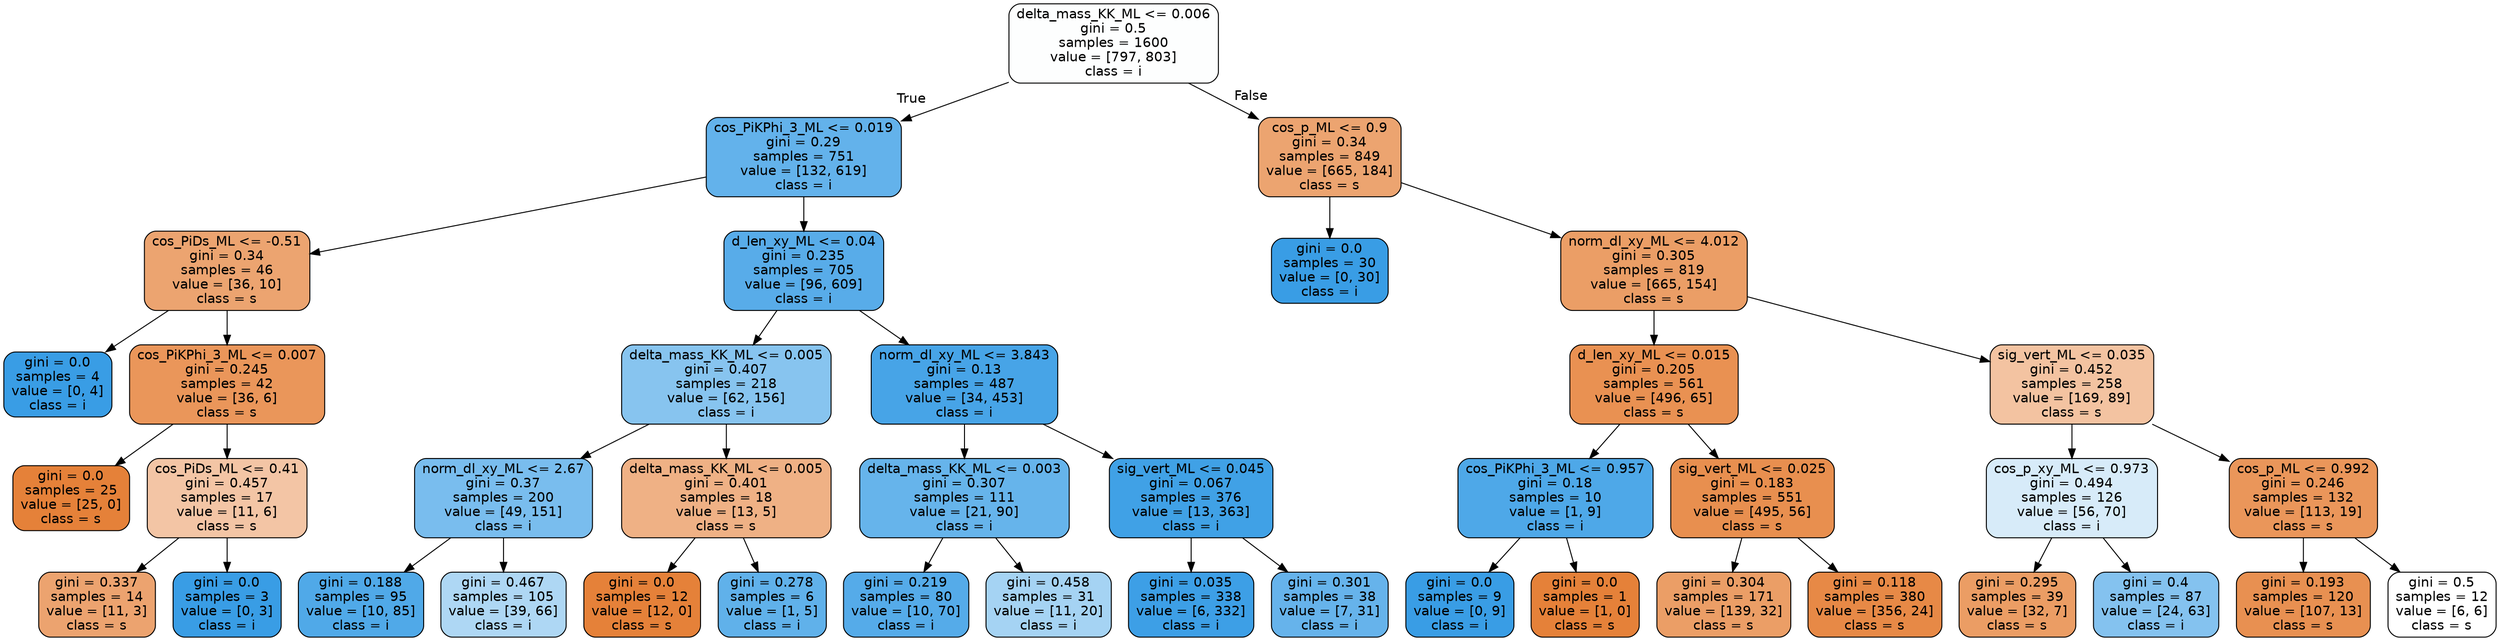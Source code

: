 digraph Tree {
node [shape=box, style="filled, rounded", color="black", fontname=helvetica] ;
edge [fontname=helvetica] ;
0 [label="delta_mass_KK_ML <= 0.006\ngini = 0.5\nsamples = 1600\nvalue = [797, 803]\nclass = i", fillcolor="#399de502"] ;
1 [label="cos_PiKPhi_3_ML <= 0.019\ngini = 0.29\nsamples = 751\nvalue = [132, 619]\nclass = i", fillcolor="#399de5c9"] ;
0 -> 1 [labeldistance=2.5, labelangle=45, headlabel="True"] ;
2 [label="cos_PiDs_ML <= -0.51\ngini = 0.34\nsamples = 46\nvalue = [36, 10]\nclass = s", fillcolor="#e58139b8"] ;
1 -> 2 ;
3 [label="gini = 0.0\nsamples = 4\nvalue = [0, 4]\nclass = i", fillcolor="#399de5ff"] ;
2 -> 3 ;
4 [label="cos_PiKPhi_3_ML <= 0.007\ngini = 0.245\nsamples = 42\nvalue = [36, 6]\nclass = s", fillcolor="#e58139d4"] ;
2 -> 4 ;
5 [label="gini = 0.0\nsamples = 25\nvalue = [25, 0]\nclass = s", fillcolor="#e58139ff"] ;
4 -> 5 ;
6 [label="cos_PiDs_ML <= 0.41\ngini = 0.457\nsamples = 17\nvalue = [11, 6]\nclass = s", fillcolor="#e5813974"] ;
4 -> 6 ;
7 [label="gini = 0.337\nsamples = 14\nvalue = [11, 3]\nclass = s", fillcolor="#e58139b9"] ;
6 -> 7 ;
8 [label="gini = 0.0\nsamples = 3\nvalue = [0, 3]\nclass = i", fillcolor="#399de5ff"] ;
6 -> 8 ;
9 [label="d_len_xy_ML <= 0.04\ngini = 0.235\nsamples = 705\nvalue = [96, 609]\nclass = i", fillcolor="#399de5d7"] ;
1 -> 9 ;
10 [label="delta_mass_KK_ML <= 0.005\ngini = 0.407\nsamples = 218\nvalue = [62, 156]\nclass = i", fillcolor="#399de59a"] ;
9 -> 10 ;
11 [label="norm_dl_xy_ML <= 2.67\ngini = 0.37\nsamples = 200\nvalue = [49, 151]\nclass = i", fillcolor="#399de5ac"] ;
10 -> 11 ;
12 [label="gini = 0.188\nsamples = 95\nvalue = [10, 85]\nclass = i", fillcolor="#399de5e1"] ;
11 -> 12 ;
13 [label="gini = 0.467\nsamples = 105\nvalue = [39, 66]\nclass = i", fillcolor="#399de568"] ;
11 -> 13 ;
14 [label="delta_mass_KK_ML <= 0.005\ngini = 0.401\nsamples = 18\nvalue = [13, 5]\nclass = s", fillcolor="#e581399d"] ;
10 -> 14 ;
15 [label="gini = 0.0\nsamples = 12\nvalue = [12, 0]\nclass = s", fillcolor="#e58139ff"] ;
14 -> 15 ;
16 [label="gini = 0.278\nsamples = 6\nvalue = [1, 5]\nclass = i", fillcolor="#399de5cc"] ;
14 -> 16 ;
17 [label="norm_dl_xy_ML <= 3.843\ngini = 0.13\nsamples = 487\nvalue = [34, 453]\nclass = i", fillcolor="#399de5ec"] ;
9 -> 17 ;
18 [label="delta_mass_KK_ML <= 0.003\ngini = 0.307\nsamples = 111\nvalue = [21, 90]\nclass = i", fillcolor="#399de5c4"] ;
17 -> 18 ;
19 [label="gini = 0.219\nsamples = 80\nvalue = [10, 70]\nclass = i", fillcolor="#399de5db"] ;
18 -> 19 ;
20 [label="gini = 0.458\nsamples = 31\nvalue = [11, 20]\nclass = i", fillcolor="#399de573"] ;
18 -> 20 ;
21 [label="sig_vert_ML <= 0.045\ngini = 0.067\nsamples = 376\nvalue = [13, 363]\nclass = i", fillcolor="#399de5f6"] ;
17 -> 21 ;
22 [label="gini = 0.035\nsamples = 338\nvalue = [6, 332]\nclass = i", fillcolor="#399de5fa"] ;
21 -> 22 ;
23 [label="gini = 0.301\nsamples = 38\nvalue = [7, 31]\nclass = i", fillcolor="#399de5c5"] ;
21 -> 23 ;
24 [label="cos_p_ML <= 0.9\ngini = 0.34\nsamples = 849\nvalue = [665, 184]\nclass = s", fillcolor="#e58139b8"] ;
0 -> 24 [labeldistance=2.5, labelangle=-45, headlabel="False"] ;
25 [label="gini = 0.0\nsamples = 30\nvalue = [0, 30]\nclass = i", fillcolor="#399de5ff"] ;
24 -> 25 ;
26 [label="norm_dl_xy_ML <= 4.012\ngini = 0.305\nsamples = 819\nvalue = [665, 154]\nclass = s", fillcolor="#e58139c4"] ;
24 -> 26 ;
27 [label="d_len_xy_ML <= 0.015\ngini = 0.205\nsamples = 561\nvalue = [496, 65]\nclass = s", fillcolor="#e58139de"] ;
26 -> 27 ;
28 [label="cos_PiKPhi_3_ML <= 0.957\ngini = 0.18\nsamples = 10\nvalue = [1, 9]\nclass = i", fillcolor="#399de5e3"] ;
27 -> 28 ;
29 [label="gini = 0.0\nsamples = 9\nvalue = [0, 9]\nclass = i", fillcolor="#399de5ff"] ;
28 -> 29 ;
30 [label="gini = 0.0\nsamples = 1\nvalue = [1, 0]\nclass = s", fillcolor="#e58139ff"] ;
28 -> 30 ;
31 [label="sig_vert_ML <= 0.025\ngini = 0.183\nsamples = 551\nvalue = [495, 56]\nclass = s", fillcolor="#e58139e2"] ;
27 -> 31 ;
32 [label="gini = 0.304\nsamples = 171\nvalue = [139, 32]\nclass = s", fillcolor="#e58139c4"] ;
31 -> 32 ;
33 [label="gini = 0.118\nsamples = 380\nvalue = [356, 24]\nclass = s", fillcolor="#e58139ee"] ;
31 -> 33 ;
34 [label="sig_vert_ML <= 0.035\ngini = 0.452\nsamples = 258\nvalue = [169, 89]\nclass = s", fillcolor="#e5813979"] ;
26 -> 34 ;
35 [label="cos_p_xy_ML <= 0.973\ngini = 0.494\nsamples = 126\nvalue = [56, 70]\nclass = i", fillcolor="#399de533"] ;
34 -> 35 ;
36 [label="gini = 0.295\nsamples = 39\nvalue = [32, 7]\nclass = s", fillcolor="#e58139c7"] ;
35 -> 36 ;
37 [label="gini = 0.4\nsamples = 87\nvalue = [24, 63]\nclass = i", fillcolor="#399de59e"] ;
35 -> 37 ;
38 [label="cos_p_ML <= 0.992\ngini = 0.246\nsamples = 132\nvalue = [113, 19]\nclass = s", fillcolor="#e58139d4"] ;
34 -> 38 ;
39 [label="gini = 0.193\nsamples = 120\nvalue = [107, 13]\nclass = s", fillcolor="#e58139e0"] ;
38 -> 39 ;
40 [label="gini = 0.5\nsamples = 12\nvalue = [6, 6]\nclass = s", fillcolor="#e5813900"] ;
38 -> 40 ;
}